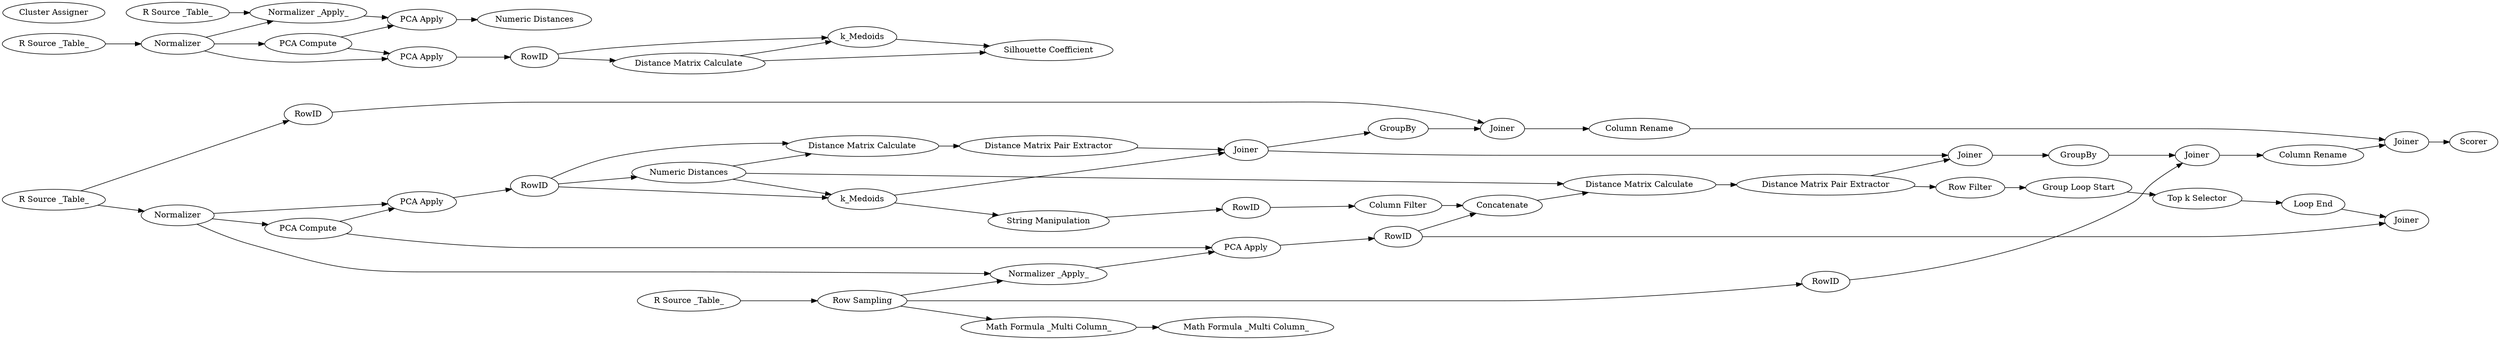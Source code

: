 digraph {
	44 [label="R Source _Table_"]
	45 [label=k_Medoids]
	46 [label="Numeric Distances"]
	51 [label=Normalizer]
	52 [label="PCA Compute"]
	53 [label="PCA Apply"]
	55 [label=RowID]
	56 [label="R Source _Table_"]
	57 [label="Normalizer _Apply_"]
	58 [label="PCA Apply"]
	61 [label=Normalizer]
	63 [label="Numeric Distances"]
	64 [label="PCA Apply"]
	65 [label="R Source _Table_"]
	66 [label=k_Medoids]
	67 [label="Normalizer _Apply_"]
	68 [label="PCA Apply"]
	69 [label="Silhouette Coefficient"]
	70 [label="PCA Compute"]
	71 [label=RowID]
	72 [label="Cluster Assigner"]
	73 [label="R Source _Table_"]
	74 [label="Distance Matrix Calculate"]
	75 [label="Distance Matrix Calculate"]
	76 [label="Distance Matrix Pair Extractor"]
	77 [label=RowID]
	78 [label="Distance Matrix Calculate"]
	80 [label="Distance Matrix Pair Extractor"]
	83 [label=Joiner]
	81 [label="Row Sampling"]
	84 [label="Math Formula _Multi Column_"]
	85 [label="Math Formula _Multi Column_"]
	87 [label=Joiner]
	88 [label=GroupBy]
	90 [label=RowID]
	91 [label=Joiner]
	92 [label=Joiner]
	93 [label=GroupBy]
	94 [label=Joiner]
	95 [label=RowID]
	96 [label="Column Rename"]
	97 [label="Column Rename"]
	98 [label=Scorer]
	99 [label="String Manipulation"]
	100 [label=RowID]
	101 [label="Column Filter"]
	102 [label=Concatenate]
	103 [label="Row Filter"]
	105 [label="Group Loop Start"]
	106 [label="Top k Selector"]
	107 [label="Loop End"]
	108 [label=Joiner]
	81 -> 84
	84 -> 85
	44 -> 51
	44 -> 95
	45 -> 83
	45 -> 99
	46 -> 45
	46 -> 78
	46 -> 75
	51 -> 53
	51 -> 52
	51 -> 57
	52 -> 53
	52 -> 58
	53 -> 55
	55 -> 46
	55 -> 45
	55 -> 75
	56 -> 81
	57 -> 58
	58 -> 77
	61 -> 68
	61 -> 70
	61 -> 67
	64 -> 63
	65 -> 67
	66 -> 69
	67 -> 64
	68 -> 71
	70 -> 68
	70 -> 64
	71 -> 66
	71 -> 74
	73 -> 61
	74 -> 66
	74 -> 69
	75 -> 76
	76 -> 83
	77 -> 102
	77 -> 108
	78 -> 80
	80 -> 87
	80 -> 103
	83 -> 87
	83 -> 93
	81 -> 90
	81 -> 57
	87 -> 88
	88 -> 91
	90 -> 91
	91 -> 97
	92 -> 98
	93 -> 94
	94 -> 96
	95 -> 94
	96 -> 92
	97 -> 92
	99 -> 100
	100 -> 101
	101 -> 102
	102 -> 78
	103 -> 105
	105 -> 106
	106 -> 107
	107 -> 108
	rankdir=LR
}
